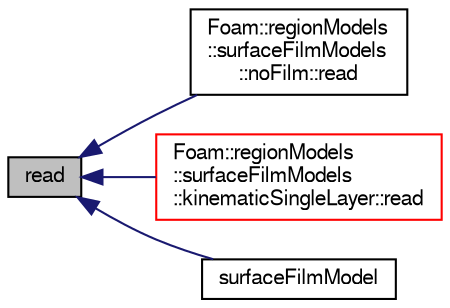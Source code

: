 digraph "read"
{
  bgcolor="transparent";
  edge [fontname="FreeSans",fontsize="10",labelfontname="FreeSans",labelfontsize="10"];
  node [fontname="FreeSans",fontsize="10",shape=record];
  rankdir="LR";
  Node94 [label="read",height=0.2,width=0.4,color="black", fillcolor="grey75", style="filled", fontcolor="black"];
  Node94 -> Node95 [dir="back",color="midnightblue",fontsize="10",style="solid",fontname="FreeSans"];
  Node95 [label="Foam::regionModels\l::surfaceFilmModels\l::noFilm::read",height=0.2,width=0.4,color="black",URL="$a29046.html#af816873151ddb0126e98bb2f914d8ed5",tooltip="Read control parameters from dictionary. "];
  Node94 -> Node96 [dir="back",color="midnightblue",fontsize="10",style="solid",fontname="FreeSans"];
  Node96 [label="Foam::regionModels\l::surfaceFilmModels\l::kinematicSingleLayer::read",height=0.2,width=0.4,color="red",URL="$a29042.html#af816873151ddb0126e98bb2f914d8ed5",tooltip="Read control parameters from dictionary. "];
  Node94 -> Node98 [dir="back",color="midnightblue",fontsize="10",style="solid",fontname="FreeSans"];
  Node98 [label="surfaceFilmModel",height=0.2,width=0.4,color="black",URL="$a29178.html#afebad6cbbb621110cd15b8c6666d1d14",tooltip="Construct from type name, mesh and gravity vector. "];
}

